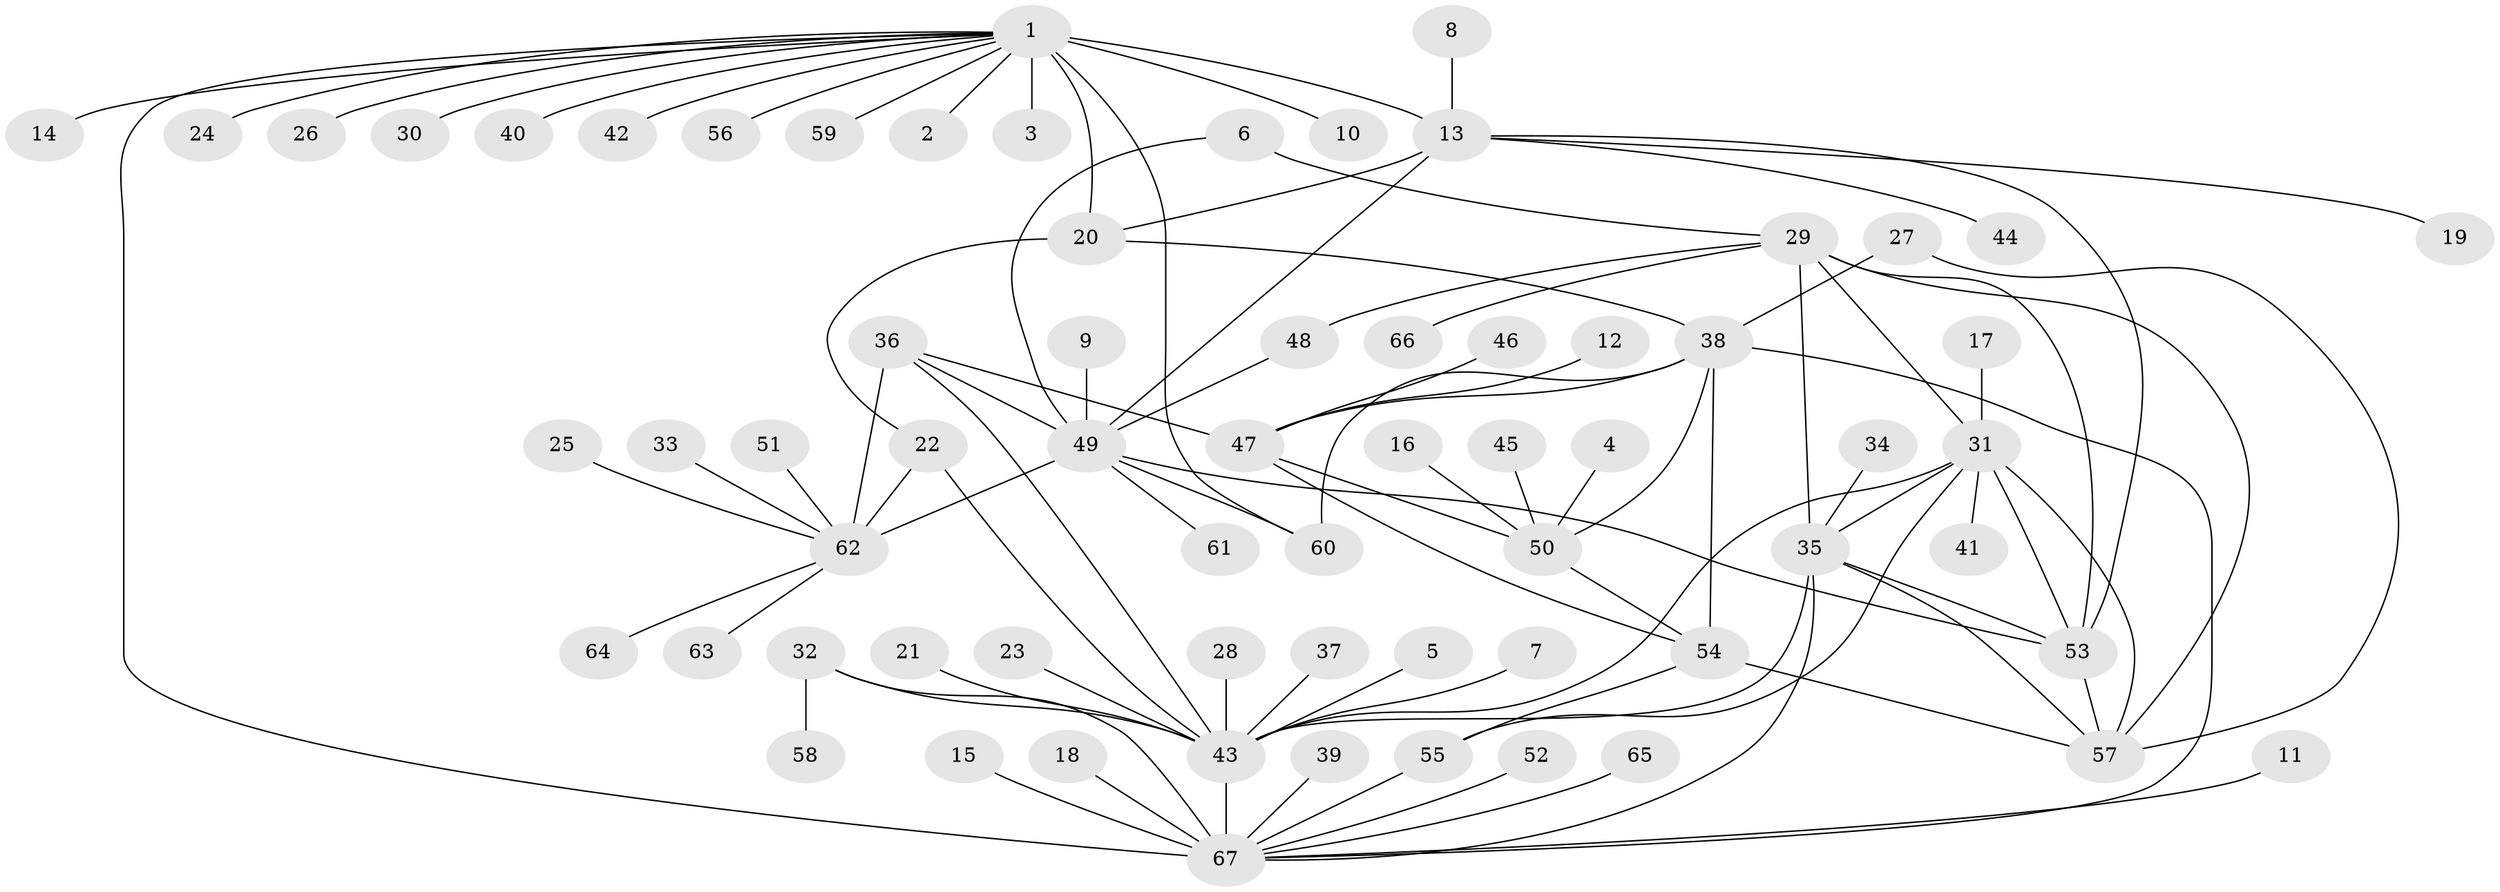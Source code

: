 // original degree distribution, {8: 0.03759398496240601, 7: 0.045112781954887216, 6: 0.022556390977443608, 15: 0.007518796992481203, 5: 0.007518796992481203, 12: 0.015037593984962405, 9: 0.03759398496240601, 10: 0.03759398496240601, 11: 0.007518796992481203, 17: 0.007518796992481203, 1: 0.6090225563909775, 4: 0.015037593984962405, 2: 0.12030075187969924, 3: 0.03007518796992481}
// Generated by graph-tools (version 1.1) at 2025/02/03/09/25 03:02:52]
// undirected, 67 vertices, 95 edges
graph export_dot {
graph [start="1"]
  node [color=gray90,style=filled];
  1;
  2;
  3;
  4;
  5;
  6;
  7;
  8;
  9;
  10;
  11;
  12;
  13;
  14;
  15;
  16;
  17;
  18;
  19;
  20;
  21;
  22;
  23;
  24;
  25;
  26;
  27;
  28;
  29;
  30;
  31;
  32;
  33;
  34;
  35;
  36;
  37;
  38;
  39;
  40;
  41;
  42;
  43;
  44;
  45;
  46;
  47;
  48;
  49;
  50;
  51;
  52;
  53;
  54;
  55;
  56;
  57;
  58;
  59;
  60;
  61;
  62;
  63;
  64;
  65;
  66;
  67;
  1 -- 2 [weight=1.0];
  1 -- 3 [weight=1.0];
  1 -- 10 [weight=1.0];
  1 -- 13 [weight=4.0];
  1 -- 14 [weight=1.0];
  1 -- 20 [weight=4.0];
  1 -- 24 [weight=1.0];
  1 -- 26 [weight=1.0];
  1 -- 30 [weight=1.0];
  1 -- 40 [weight=1.0];
  1 -- 42 [weight=1.0];
  1 -- 56 [weight=1.0];
  1 -- 59 [weight=1.0];
  1 -- 60 [weight=1.0];
  1 -- 67 [weight=1.0];
  4 -- 50 [weight=1.0];
  5 -- 43 [weight=1.0];
  6 -- 29 [weight=1.0];
  6 -- 49 [weight=1.0];
  7 -- 43 [weight=1.0];
  8 -- 13 [weight=1.0];
  9 -- 49 [weight=1.0];
  11 -- 67 [weight=1.0];
  12 -- 47 [weight=1.0];
  13 -- 19 [weight=1.0];
  13 -- 20 [weight=1.0];
  13 -- 44 [weight=1.0];
  13 -- 49 [weight=1.0];
  13 -- 53 [weight=1.0];
  15 -- 67 [weight=1.0];
  16 -- 50 [weight=1.0];
  17 -- 31 [weight=1.0];
  18 -- 67 [weight=1.0];
  20 -- 22 [weight=1.0];
  20 -- 38 [weight=2.0];
  21 -- 43 [weight=1.0];
  22 -- 43 [weight=1.0];
  22 -- 62 [weight=1.0];
  23 -- 43 [weight=1.0];
  25 -- 62 [weight=1.0];
  27 -- 38 [weight=1.0];
  27 -- 57 [weight=1.0];
  28 -- 43 [weight=1.0];
  29 -- 31 [weight=1.0];
  29 -- 35 [weight=1.0];
  29 -- 48 [weight=1.0];
  29 -- 53 [weight=1.0];
  29 -- 57 [weight=2.0];
  29 -- 66 [weight=1.0];
  31 -- 35 [weight=1.0];
  31 -- 41 [weight=1.0];
  31 -- 43 [weight=1.0];
  31 -- 53 [weight=1.0];
  31 -- 55 [weight=1.0];
  31 -- 57 [weight=2.0];
  32 -- 43 [weight=1.0];
  32 -- 58 [weight=1.0];
  32 -- 67 [weight=4.0];
  33 -- 62 [weight=1.0];
  34 -- 35 [weight=1.0];
  35 -- 43 [weight=1.0];
  35 -- 53 [weight=1.0];
  35 -- 57 [weight=2.0];
  35 -- 67 [weight=1.0];
  36 -- 43 [weight=1.0];
  36 -- 47 [weight=1.0];
  36 -- 49 [weight=2.0];
  36 -- 62 [weight=6.0];
  37 -- 43 [weight=1.0];
  38 -- 47 [weight=2.0];
  38 -- 50 [weight=2.0];
  38 -- 54 [weight=4.0];
  38 -- 60 [weight=1.0];
  38 -- 67 [weight=1.0];
  39 -- 67 [weight=1.0];
  43 -- 67 [weight=4.0];
  45 -- 50 [weight=1.0];
  46 -- 47 [weight=1.0];
  47 -- 50 [weight=1.0];
  47 -- 54 [weight=2.0];
  48 -- 49 [weight=1.0];
  49 -- 53 [weight=1.0];
  49 -- 60 [weight=1.0];
  49 -- 61 [weight=1.0];
  49 -- 62 [weight=3.0];
  50 -- 54 [weight=2.0];
  51 -- 62 [weight=1.0];
  52 -- 67 [weight=1.0];
  53 -- 57 [weight=2.0];
  54 -- 55 [weight=1.0];
  54 -- 57 [weight=1.0];
  55 -- 67 [weight=1.0];
  62 -- 63 [weight=1.0];
  62 -- 64 [weight=1.0];
  65 -- 67 [weight=1.0];
}
